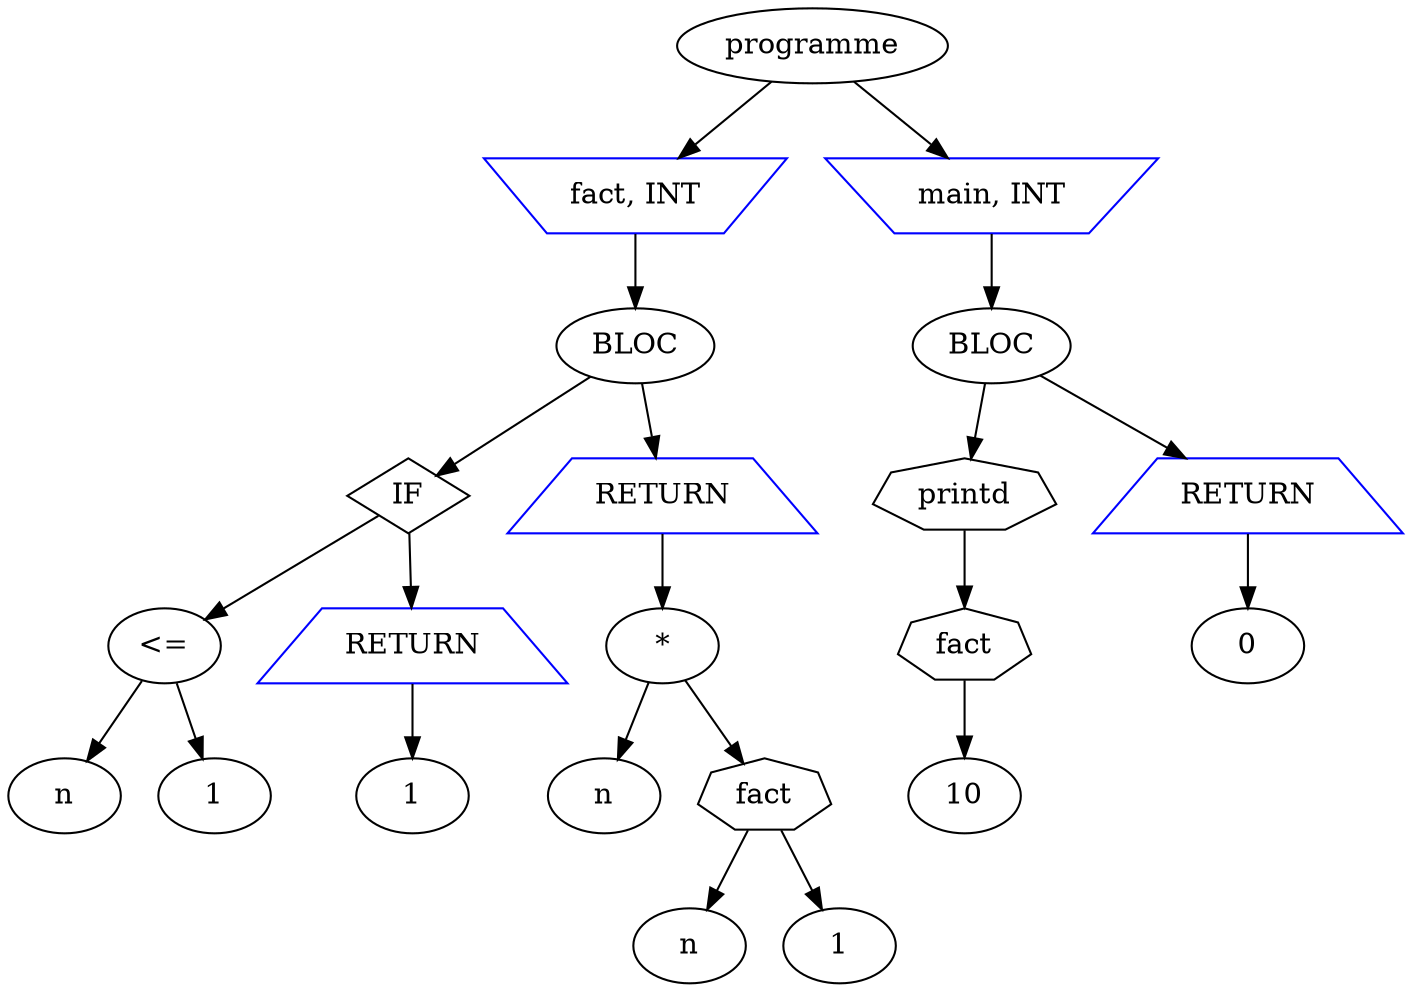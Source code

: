 digraph exempleminiC {
	node_0 [label ="programme"]
	node_1 [label ="fact, INT" shape=invtrapezium color=blue]
	node_2 [label ="BLOC"]
	node_3 [label ="IF" shape = diamond]
	node_4 [label ="<="]
	node_5 [label ="n"]
	node_6 [label ="1"]
	node_7 [label ="RETURN" shape=trapezium color = blue]
	node_8 [label ="1"]
	node_9 [label ="RETURN" shape=trapezium color = blue]
	node_10 [label ="*"]
	node_11 [label ="n"]
	node_12 [label ="fact" shape=septagon]
	node_13 [label ="n"]
	node_14 [label ="1"]
	node_15 [label ="main, INT" shape=invtrapezium color=blue]
	node_16 [label ="BLOC"]
	node_17 [label ="printd" shape=septagon]
	node_18 [label ="fact" shape=septagon]
	node_19 [label ="10"]
	node_20 [label ="RETURN" shape=trapezium color = blue]
	node_21 [label ="0"]
	node_0 -> node_1
	node_1 -> node_2
	node_2 -> node_3
	node_3 -> node_4
	node_4 -> node_5
	node_4 -> node_6
	node_3 -> node_7
	node_7 -> node_8
	node_2 -> node_9
	node_9 -> node_10
	node_10 -> node_11
	node_10 -> node_12
	node_12 -> node_13
	node_12 -> node_14
	node_0 -> node_15
	node_15 -> node_16
	node_16 -> node_17
	node_17 -> node_18
	node_18 -> node_19
	node_16 -> node_20
	node_20 -> node_21

}